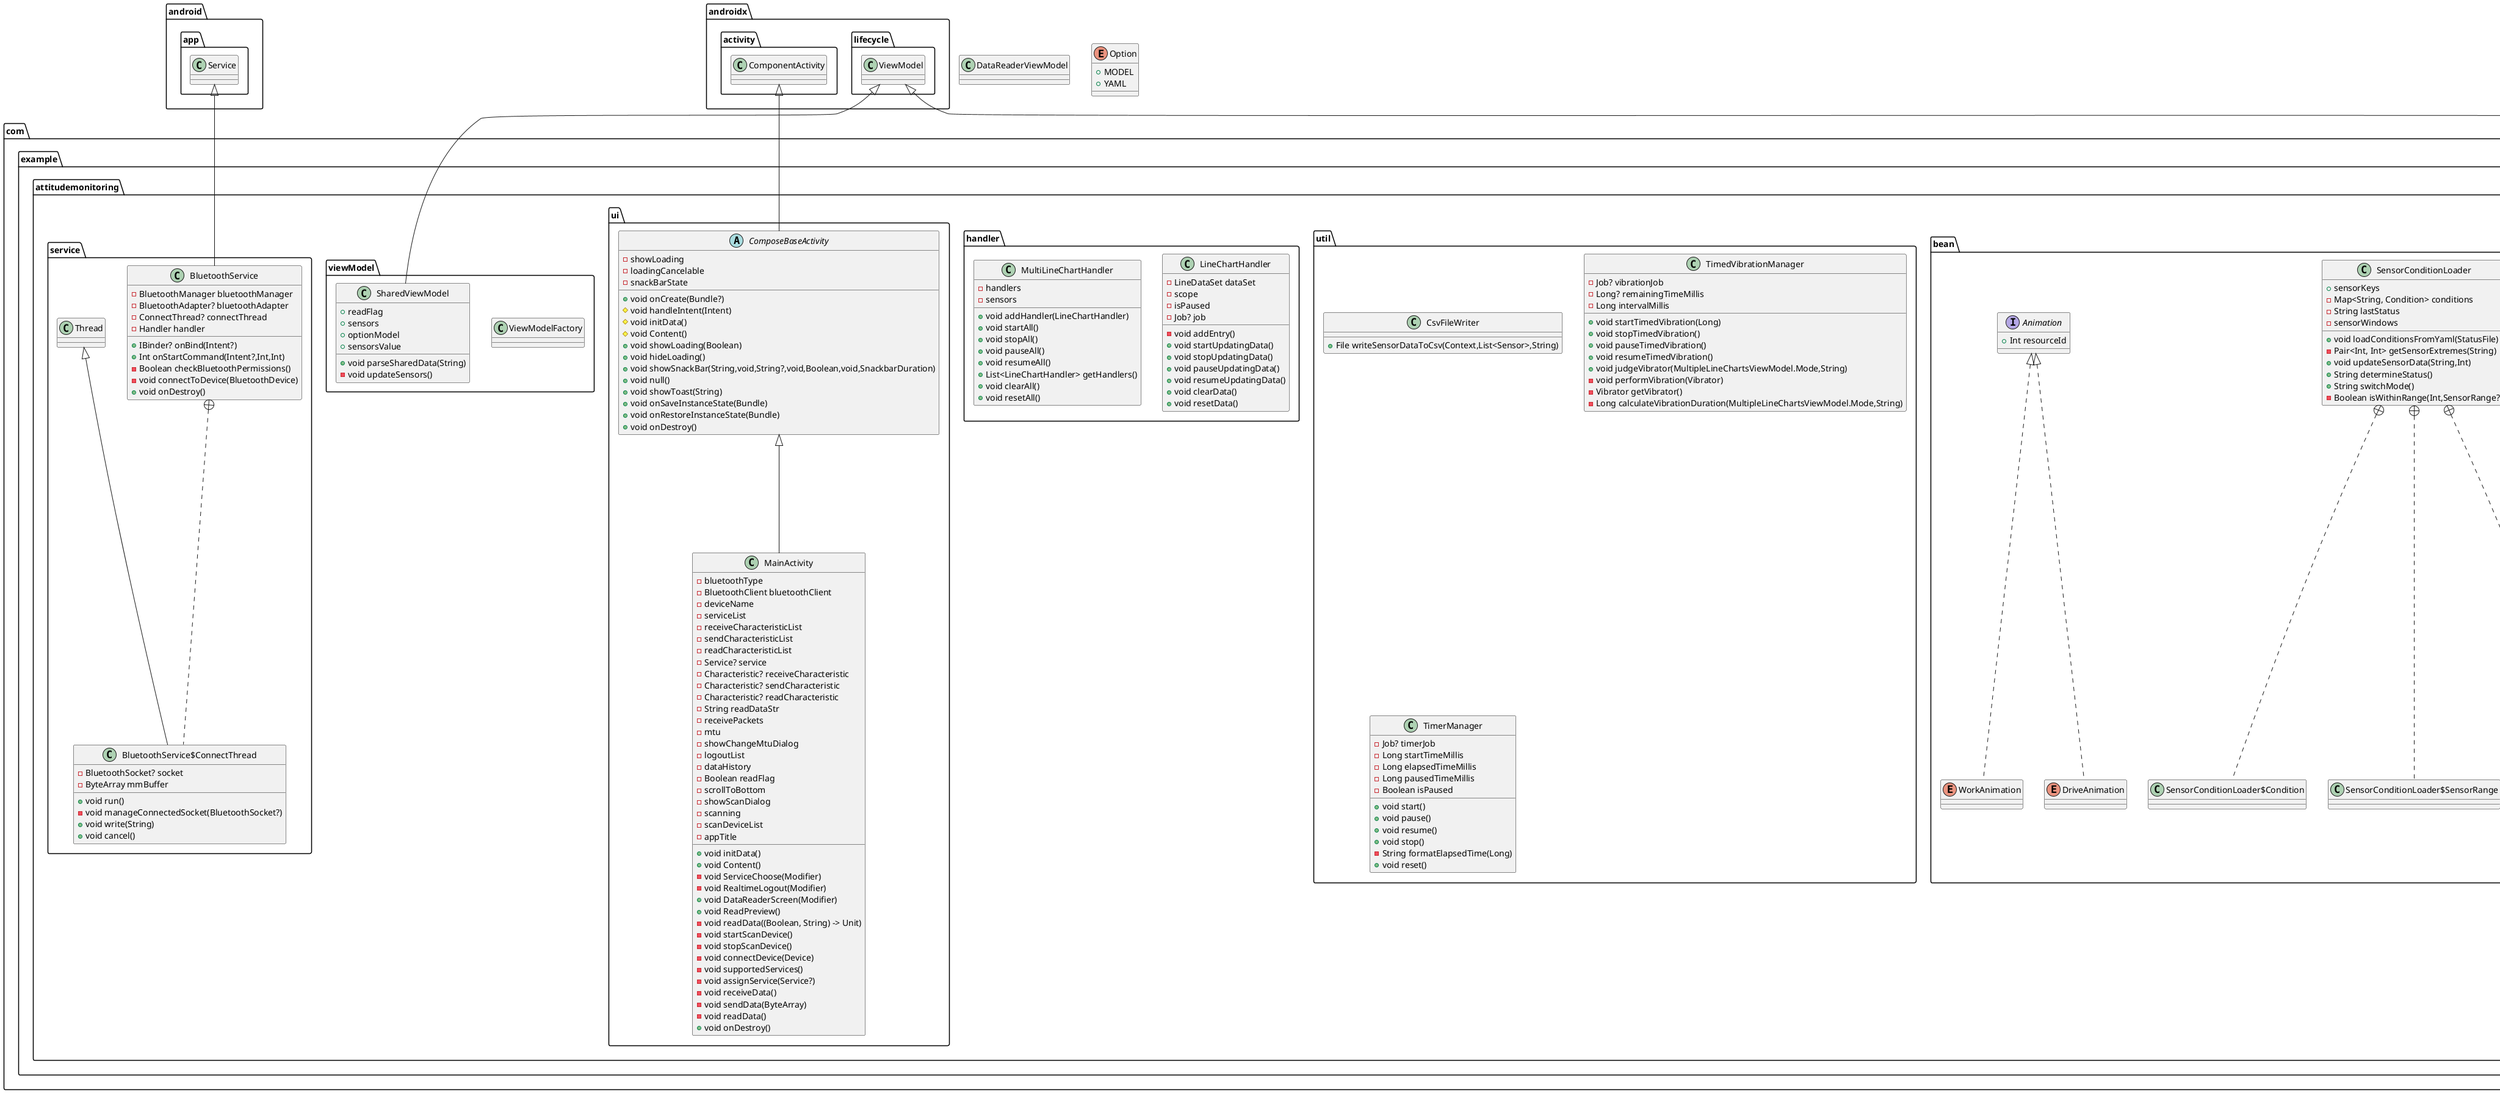 @startuml
enum com.example.attitudemonitoring.bean.SensorConditionLoader$StatusFile {
}
class com.example.attitudemonitoring.bean.SensorConditionLoader$Condition {
}
class com.example.attitudemonitoring.bean.SensorConditionLoader$SensorRange {
}
class com.example.attitudemonitoring.bean.SensorConditionLoader {
+  sensorKeys
- Map<String, Condition> conditions
- String lastStatus
-  sensorWindows
+ void loadConditionsFromYaml(StatusFile)
- Pair<Int, Int> getSensorExtremes(String)
+ void updateSensorData(String,Int)
+ String determineStatus()
+ String switchMode()
- Boolean isWithinRange(Int,SensorRange?)
}


class com.example.attitudemonitoring.util.CsvFileWriter {
+ File writeSensorDataToCsv(Context,List<Sensor>,String)
}

class com.example.attitudemonitoring.util.TimedVibrationManager {
- Job? vibrationJob
- Long? remainingTimeMillis
- Long intervalMillis
+ void startTimedVibration(Long)
+ void stopTimedVibration()
+ void pauseTimedVibration()
+ void resumeTimedVibration()
+ void judgeVibrator(MultipleLineChartsViewModel.Mode,String)
- void performVibration(Vibrator)
- Vibrator getVibrator()
- Long calculateVibrationDuration(MultipleLineChartsViewModel.Mode,String)
}


class com.example.attitudemonitoring.util.TimerManager {
- Job? timerJob
- Long startTimeMillis
- Long elapsedTimeMillis
- Long pausedTimeMillis
- Boolean isPaused
+ void start()
+ void pause()
+ void resume()
+ void stop()
- String formatElapsedTime(Long)
+ void reset()
}


class com.example.attitudemonitoring.handler.LineChartHandler {
- LineDataSet dataSet
-  scope
-  isPaused
- Job? job
- void addEntry()
+ void startUpdatingData()
+ void stopUpdatingData()
+ void pauseUpdatingData()
+ void resumeUpdatingData()
+ void clearData()
+ void resetData()
}


class com.example.attitudemonitoring.bean.SensorData {
}
class com.example.attitudemonitoring.bean.RealTimeClassifier {
- String lastStatus
-  sensorWindows
- Interpreter tflite
+  sensorKeys
- void loadModel()
- Pair<Float, Float> getSensorExtremes(String)
+ void updateSensorData(String,Int)
+ String determineStatus()
- String processOutput(FloatArray)
}


class com.example.attitudemonitoring.bean.LogoutInfo {
}
class com.example.attitudemonitoring.handler.MultiLineChartHandler {
-  handlers
-  sensors
+ void addHandler(LineChartHandler)
+ void startAll()
+ void stopAll()
+ void pauseAll()
+ void resumeAll()
+ List<LineChartHandler> getHandlers()
+ void clearAll()
+ void resetAll()
}


class com.example.attitudemonitoring.service.BluetoothService$ConnectThread {
- BluetoothSocket? socket
- ByteArray mmBuffer
+ void run()
- void manageConnectedSocket(BluetoothSocket?)
+ void write(String)
+ void cancel()
}


class com.example.attitudemonitoring.service.BluetoothService {
- BluetoothManager bluetoothManager
- BluetoothAdapter? bluetoothAdapter
- ConnectThread? connectThread
- Handler handler
+ IBinder? onBind(Intent?)
+ Int onStartCommand(Intent?,Int,Int)
- Boolean checkBluetoothPermissions()
- void connectToDevice(BluetoothDevice)
+ void onDestroy()
}


enum MultipleLineChartsViewModel$Mode {
}
class MultipleLineChartsViewModel {
-  multiLineChartHandler
+  isRunning
+  conditionLoader
+  realTimeClassifier
+  timedVibrationManager
+  vibrateRunning
+ MutableMap<String, Int> sensorValues
+  status
+  _lastStatus
- Job? judgeJob
-  _currentMode
+  currentMode
-  timerManager
-  _elapsedTime
+ String duration
+ void null()
+ void switchMode()
+ List<LineChartHandler> getHandlers()
+ void startAll()
+ void stopAll()
+ void pauseAll()
+ void resumeAll()
+ void clearAll()
+ void resetAll()
+ File saveSensorData()
+ void shareSensorData()
- void shareFile(Context,File)
- void startJudgeStatus()
- void stopJudgeStatus()
}


interface com.example.attitudemonitoring.bean.Animation {
+ Int resourceId
}

enum com.example.attitudemonitoring.bean.WorkAnimation {
}
enum com.example.attitudemonitoring.bean.DriveAnimation {
}
class com.example.attitudemonitoring.bean.Sensor {
-  sensorDataList
+  isCollecting
- Long? startTime
+ Int newValue
+ Job? job
+ void addSensorData(Int)
+ List<SensorData> getSensorData()
+ String getName()
+ void clearSensorData()
+ void generateRandomSensorValue()
+ void cancel()
}


class com.example.attitudemonitoring.ui.MainActivity {
-  bluetoothType
- BluetoothClient bluetoothClient
-  deviceName
-  serviceList
-  receiveCharacteristicList
-  sendCharacteristicList
-  readCharacteristicList
- Service? service
- Characteristic? receiveCharacteristic
- Characteristic? sendCharacteristic
- Characteristic? readCharacteristic
- String readDataStr
-  receivePackets
-  mtu
-  showChangeMtuDialog
-  logoutList
-  dataHistory
- Boolean readFlag
-  scrollToBottom
-  showScanDialog
-  scanning
-  scanDeviceList
-  appTitle
+ void initData()
+ void Content()
- void ServiceChoose(Modifier)
- void RealtimeLogout(Modifier)
+ void DataReaderScreen(Modifier)
+ void ReadPreview()
- void readData((Boolean, String) -> Unit)
- void startScanDevice()
- void stopScanDevice()
- void connectDevice(Device)
- void supportedServices()
- void assignService(Service?)
- void receiveData()
- void sendData(ByteArray)
- void readData()
+ void onDestroy()
}


class DataReaderViewModel {
}
enum Option {
+  MODEL
+  YAML
}

class com.example.attitudemonitoring.viewModel.ViewModelFactory {
}
class com.example.attitudemonitoring.viewModel.SharedViewModel {
+  readFlag
+  sensors
+  optionModel
+  sensorsValue
+ void parseSharedData(String)
- void updateSensors()
}


abstract class com.example.attitudemonitoring.ui.ComposeBaseActivity {
-  showLoading
-  loadingCancelable
-  snackBarState
+ void onCreate(Bundle?)
# void handleIntent(Intent)
# void initData()
# void Content()
+ void showLoading(Boolean)
+ void hideLoading()
+ void showSnackBar(String,void,String?,void,Boolean,void,SnackbarDuration)
+ void null()
+ void showToast(String)
+ void onSaveInstanceState(Bundle)
+ void onRestoreInstanceState(Bundle)
+ void onDestroy()
}




com.example.attitudemonitoring.bean.SensorConditionLoader +.. com.example.attitudemonitoring.bean.SensorConditionLoader$StatusFile
com.example.attitudemonitoring.bean.SensorConditionLoader +.. com.example.attitudemonitoring.bean.SensorConditionLoader$Condition
com.example.attitudemonitoring.bean.SensorConditionLoader +.. com.example.attitudemonitoring.bean.SensorConditionLoader$SensorRange
com.example.attitudemonitoring.service.BluetoothService +.. com.example.attitudemonitoring.service.BluetoothService$ConnectThread
com.example.attitudemonitoring.service.Thread <|-- com.example.attitudemonitoring.service.BluetoothService$ConnectThread
android.app.Service <|-- com.example.attitudemonitoring.service.BluetoothService
MultipleLineChartsViewModel +.. MultipleLineChartsViewModel$Mode
androidx.lifecycle.ViewModel <|-- MultipleLineChartsViewModel
com.example.attitudemonitoring.bean.Animation <|.. com.example.attitudemonitoring.bean.WorkAnimation
com.example.attitudemonitoring.bean.Animation <|.. com.example.attitudemonitoring.bean.DriveAnimation
com.example.attitudemonitoring.ui.ComposeBaseActivity <|-- com.example.attitudemonitoring.ui.MainActivity
androidx.lifecycle.ViewModel <|-- com.example.attitudemonitoring.viewModel.SharedViewModel
androidx.activity.ComponentActivity <|-- com.example.attitudemonitoring.ui.ComposeBaseActivity
@enduml